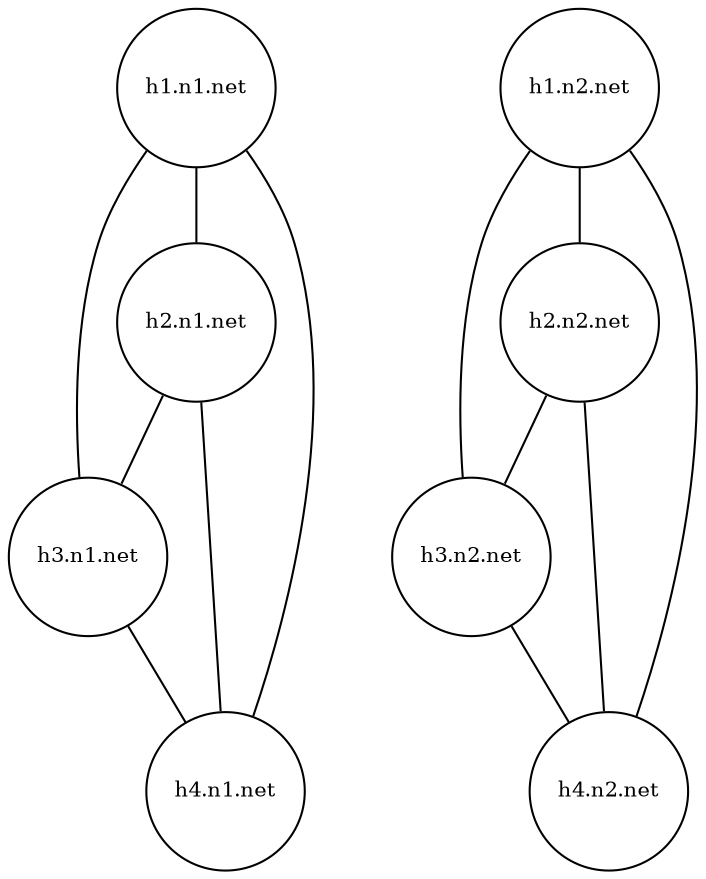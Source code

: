 graph {
	graph [ overlapse=false ];
	node [ fontsize=10 shape=circle ];

	"h1.n1.net" -- "h2.n1.net" -- "h3.n1.net" -- "h4.n1.net" -- "h1.n1.net";
	"h1.n1.net" -- "h3.n1.net";
	"h2.n1.net" -- "h4.n1.net";

	"h1.n2.net" -- "h2.n2.net" -- "h3.n2.net" -- "h4.n2.net" -- "h1.n2.net";
	"h1.n2.net" -- "h3.n2.net";
	"h2.n2.net" -- "h4.n2.net";
}
